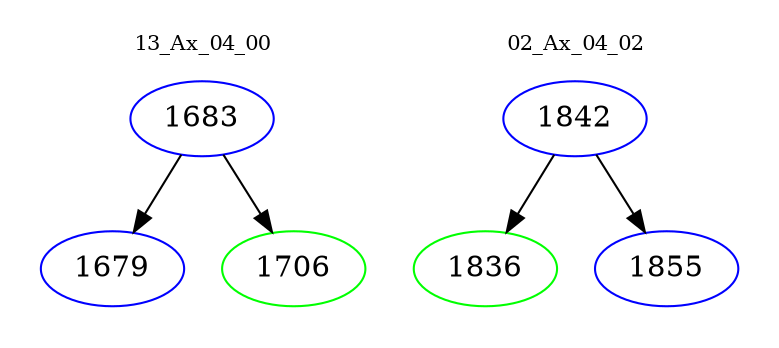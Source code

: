 digraph{
subgraph cluster_0 {
color = white
label = "13_Ax_04_00";
fontsize=10;
T0_1683 [label="1683", color="blue"]
T0_1683 -> T0_1679 [color="black"]
T0_1679 [label="1679", color="blue"]
T0_1683 -> T0_1706 [color="black"]
T0_1706 [label="1706", color="green"]
}
subgraph cluster_1 {
color = white
label = "02_Ax_04_02";
fontsize=10;
T1_1842 [label="1842", color="blue"]
T1_1842 -> T1_1836 [color="black"]
T1_1836 [label="1836", color="green"]
T1_1842 -> T1_1855 [color="black"]
T1_1855 [label="1855", color="blue"]
}
}
